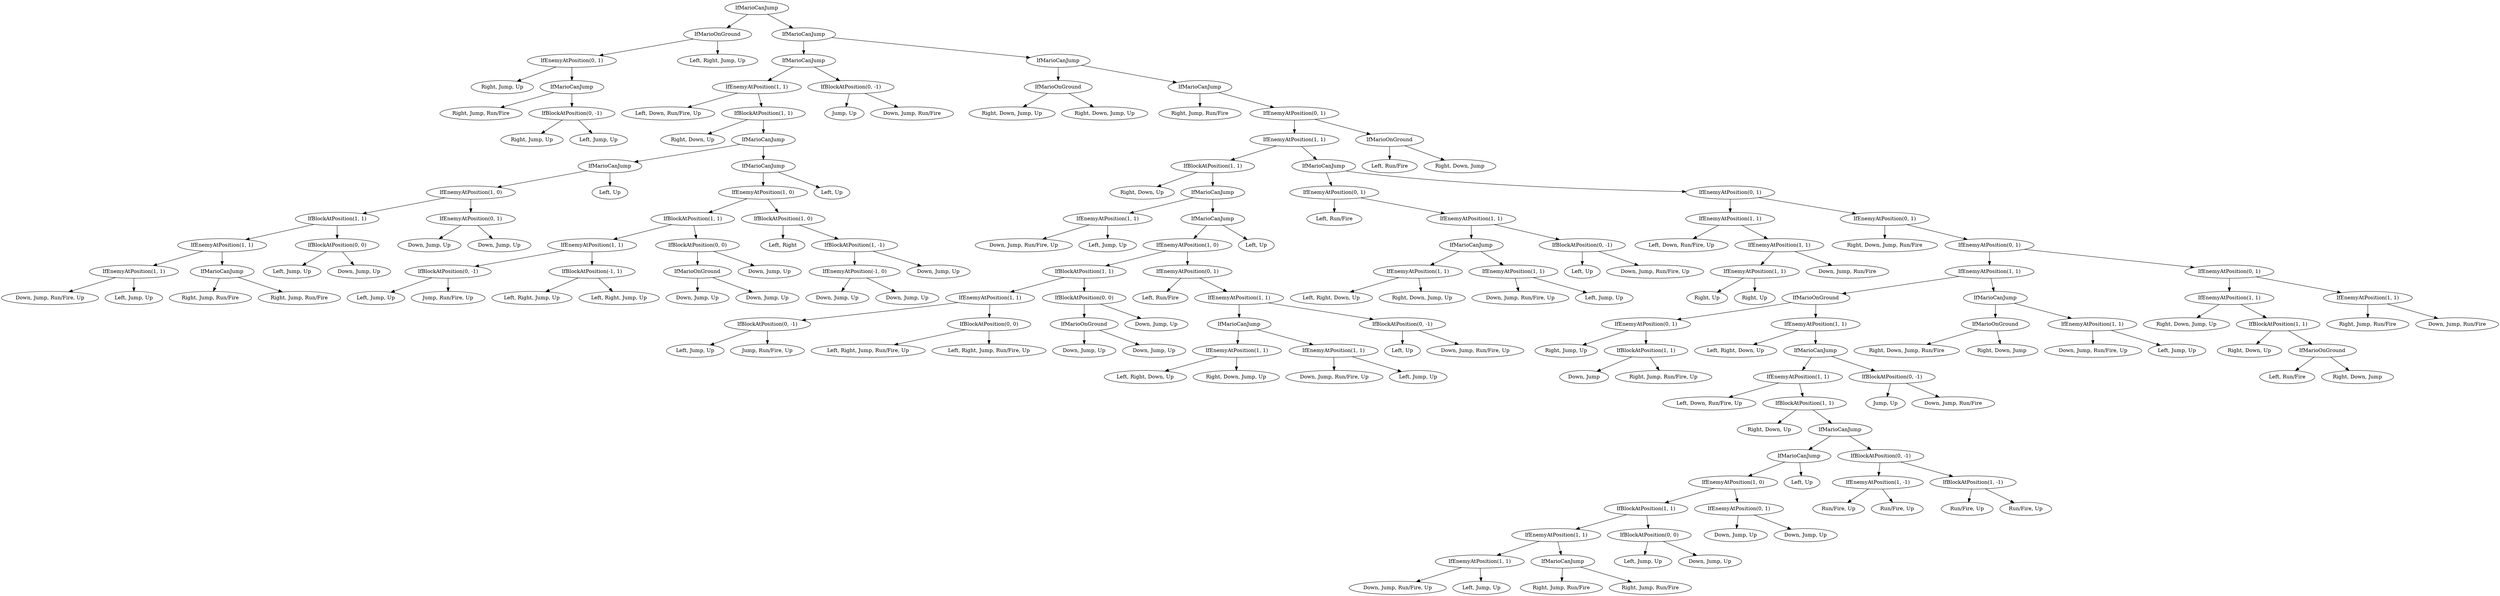 digraph G {
  1 [ label="IfMarioCanJump" ];
  2 [ label="IfMarioOnGround" ];
  3 [ label="IfEnemyAtPosition(0, 1)" ];
  4 [ label="Right, Jump, Up" ];
  5 [ label="IfMarioCanJump" ];
  6 [ label="Right, Jump, Run/Fire" ];
  7 [ label="IfBlockAtPosition(0, -1)" ];
  8 [ label="Right, Jump, Up" ];
  9 [ label="Left, Jump, Up" ];
  10 [ label="Left, Right, Jump, Up" ];
  11 [ label="IfMarioCanJump" ];
  12 [ label="IfMarioCanJump" ];
  13 [ label="IfEnemyAtPosition(1, 1)" ];
  14 [ label="Left, Down, Run/Fire, Up" ];
  15 [ label="IfBlockAtPosition(1, 1)" ];
  16 [ label="Right, Down, Up" ];
  17 [ label="IfMarioCanJump" ];
  18 [ label="IfMarioCanJump" ];
  19 [ label="IfEnemyAtPosition(1, 0)" ];
  20 [ label="IfBlockAtPosition(1, 1)" ];
  21 [ label="IfEnemyAtPosition(1, 1)" ];
  22 [ label="IfEnemyAtPosition(1, 1)" ];
  23 [ label="Down, Jump, Run/Fire, Up" ];
  24 [ label="Left, Jump, Up" ];
  25 [ label="IfMarioCanJump" ];
  26 [ label="Right, Jump, Run/Fire" ];
  27 [ label="Right, Jump, Run/Fire" ];
  28 [ label="IfBlockAtPosition(0, 0)" ];
  29 [ label="Left, Jump, Up" ];
  30 [ label="Down, Jump, Up" ];
  31 [ label="IfEnemyAtPosition(0, 1)" ];
  32 [ label="Down, Jump, Up" ];
  33 [ label="Down, Jump, Up" ];
  34 [ label="Left, Up" ];
  35 [ label="IfMarioCanJump" ];
  36 [ label="IfEnemyAtPosition(1, 0)" ];
  37 [ label="IfBlockAtPosition(1, 1)" ];
  38 [ label="IfEnemyAtPosition(1, 1)" ];
  39 [ label="IfBlockAtPosition(0, -1)" ];
  40 [ label="Left, Jump, Up" ];
  41 [ label="Jump, Run/Fire, Up" ];
  42 [ label="IfBlockAtPosition(-1, 1)" ];
  43 [ label="Left, Right, Jump, Up" ];
  44 [ label="Left, Right, Jump, Up" ];
  45 [ label="IfBlockAtPosition(0, 0)" ];
  46 [ label="IfMarioOnGround" ];
  47 [ label="Down, Jump, Up" ];
  48 [ label="Down, Jump, Up" ];
  49 [ label="Down, Jump, Up" ];
  50 [ label="IfBlockAtPosition(1, 0)" ];
  51 [ label="Left, Right" ];
  52 [ label="IfBlockAtPosition(1, -1)" ];
  53 [ label="IfEnemyAtPosition(-1, 0)" ];
  54 [ label="Down, Jump, Up" ];
  55 [ label="Down, Jump, Up" ];
  56 [ label="Down, Jump, Up" ];
  57 [ label="Left, Up" ];
  58 [ label="IfBlockAtPosition(0, -1)" ];
  59 [ label="Jump, Up" ];
  60 [ label="Down, Jump, Run/Fire" ];
  61 [ label="IfMarioCanJump" ];
  62 [ label="IfMarioOnGround" ];
  63 [ label="Right, Down, Jump, Up" ];
  64 [ label="Right, Down, Jump, Up" ];
  65 [ label="IfMarioCanJump" ];
  66 [ label="Right, Jump, Run/Fire" ];
  67 [ label="IfEnemyAtPosition(0, 1)" ];
  68 [ label="IfEnemyAtPosition(1, 1)" ];
  69 [ label="IfBlockAtPosition(1, 1)" ];
  70 [ label="Right, Down, Up" ];
  71 [ label="IfMarioCanJump" ];
  72 [ label="IfEnemyAtPosition(1, 1)" ];
  73 [ label="Down, Jump, Run/Fire, Up" ];
  74 [ label="Left, Jump, Up" ];
  75 [ label="IfMarioCanJump" ];
  76 [ label="IfEnemyAtPosition(1, 0)" ];
  77 [ label="IfBlockAtPosition(1, 1)" ];
  78 [ label="IfEnemyAtPosition(1, 1)" ];
  79 [ label="IfBlockAtPosition(0, -1)" ];
  80 [ label="Left, Jump, Up" ];
  81 [ label="Jump, Run/Fire, Up" ];
  82 [ label="IfBlockAtPosition(0, 0)" ];
  83 [ label="Left, Right, Jump, Run/Fire, Up" ];
  84 [ label="Left, Right, Jump, Run/Fire, Up" ];
  85 [ label="IfBlockAtPosition(0, 0)" ];
  86 [ label="IfMarioOnGround" ];
  87 [ label="Down, Jump, Up" ];
  88 [ label="Down, Jump, Up" ];
  89 [ label="Down, Jump, Up" ];
  90 [ label="IfEnemyAtPosition(0, 1)" ];
  91 [ label="Left, Run/Fire" ];
  92 [ label="IfEnemyAtPosition(1, 1)" ];
  93 [ label="IfMarioCanJump" ];
  94 [ label="IfEnemyAtPosition(1, 1)" ];
  95 [ label="Left, Right, Down, Up" ];
  96 [ label="Right, Down, Jump, Up" ];
  97 [ label="IfEnemyAtPosition(1, 1)" ];
  98 [ label="Down, Jump, Run/Fire, Up" ];
  99 [ label="Left, Jump, Up" ];
  100 [ label="IfBlockAtPosition(0, -1)" ];
  101 [ label="Left, Up" ];
  102 [ label="Down, Jump, Run/Fire, Up" ];
  103 [ label="Left, Up" ];
  104 [ label="IfMarioCanJump" ];
  105 [ label="IfEnemyAtPosition(0, 1)" ];
  106 [ label="Left, Run/Fire" ];
  107 [ label="IfEnemyAtPosition(1, 1)" ];
  108 [ label="IfMarioCanJump" ];
  109 [ label="IfEnemyAtPosition(1, 1)" ];
  110 [ label="Left, Right, Down, Up" ];
  111 [ label="Right, Down, Jump, Up" ];
  112 [ label="IfEnemyAtPosition(1, 1)" ];
  113 [ label="Down, Jump, Run/Fire, Up" ];
  114 [ label="Left, Jump, Up" ];
  115 [ label="IfBlockAtPosition(0, -1)" ];
  116 [ label="Left, Up" ];
  117 [ label="Down, Jump, Run/Fire, Up" ];
  118 [ label="IfEnemyAtPosition(0, 1)" ];
  119 [ label="IfEnemyAtPosition(1, 1)" ];
  120 [ label="Left, Down, Run/Fire, Up" ];
  121 [ label="IfEnemyAtPosition(1, 1)" ];
  122 [ label="IfEnemyAtPosition(1, 1)" ];
  123 [ label="Right, Up" ];
  124 [ label="Right, Up" ];
  125 [ label="Down, Jump, Run/Fire" ];
  126 [ label="IfEnemyAtPosition(0, 1)" ];
  127 [ label="Right, Down, Jump, Run/Fire" ];
  128 [ label="IfEnemyAtPosition(0, 1)" ];
  129 [ label="IfEnemyAtPosition(1, 1)" ];
  130 [ label="IfMarioOnGround" ];
  131 [ label="IfEnemyAtPosition(0, 1)" ];
  132 [ label="Right, Jump, Up" ];
  133 [ label="IfBlockAtPosition(1, 1)" ];
  134 [ label="Down, Jump" ];
  135 [ label="Right, Jump, Run/Fire, Up" ];
  136 [ label="IfEnemyAtPosition(1, 1)" ];
  137 [ label="Left, Right, Down, Up" ];
  138 [ label="IfMarioCanJump" ];
  139 [ label="IfEnemyAtPosition(1, 1)" ];
  140 [ label="Left, Down, Run/Fire, Up" ];
  141 [ label="IfBlockAtPosition(1, 1)" ];
  142 [ label="Right, Down, Up" ];
  143 [ label="IfMarioCanJump" ];
  144 [ label="IfMarioCanJump" ];
  145 [ label="IfEnemyAtPosition(1, 0)" ];
  146 [ label="IfBlockAtPosition(1, 1)" ];
  147 [ label="IfEnemyAtPosition(1, 1)" ];
  148 [ label="IfEnemyAtPosition(1, 1)" ];
  149 [ label="Down, Jump, Run/Fire, Up" ];
  150 [ label="Left, Jump, Up" ];
  151 [ label="IfMarioCanJump" ];
  152 [ label="Right, Jump, Run/Fire" ];
  153 [ label="Right, Jump, Run/Fire" ];
  154 [ label="IfBlockAtPosition(0, 0)" ];
  155 [ label="Left, Jump, Up" ];
  156 [ label="Down, Jump, Up" ];
  157 [ label="IfEnemyAtPosition(0, 1)" ];
  158 [ label="Down, Jump, Up" ];
  159 [ label="Down, Jump, Up" ];
  160 [ label="Left, Up" ];
  161 [ label="IfBlockAtPosition(0, -1)" ];
  162 [ label="IfEnemyAtPosition(1, -1)" ];
  163 [ label="Run/Fire, Up" ];
  164 [ label="Run/Fire, Up" ];
  165 [ label="IfBlockAtPosition(1, -1)" ];
  166 [ label="Run/Fire, Up" ];
  167 [ label="Run/Fire, Up" ];
  168 [ label="IfBlockAtPosition(0, -1)" ];
  169 [ label="Jump, Up" ];
  170 [ label="Down, Jump, Run/Fire" ];
  171 [ label="IfMarioCanJump" ];
  172 [ label="IfMarioOnGround" ];
  173 [ label="Right, Down, Jump, Run/Fire" ];
  174 [ label="Right, Down, Jump" ];
  175 [ label="IfEnemyAtPosition(1, 1)" ];
  176 [ label="Down, Jump, Run/Fire, Up" ];
  177 [ label="Left, Jump, Up" ];
  178 [ label="IfEnemyAtPosition(0, 1)" ];
  179 [ label="IfEnemyAtPosition(1, 1)" ];
  180 [ label="Right, Down, Jump, Up" ];
  181 [ label="IfBlockAtPosition(1, 1)" ];
  182 [ label="Right, Down, Up" ];
  183 [ label="IfMarioOnGround" ];
  184 [ label="Left, Run/Fire" ];
  185 [ label="Right, Down, Jump" ];
  186 [ label="IfEnemyAtPosition(1, 1)" ];
  187 [ label="Right, Jump, Run/Fire" ];
  188 [ label="Down, Jump, Run/Fire" ];
  189 [ label="IfMarioOnGround" ];
  190 [ label="Left, Run/Fire" ];
  191 [ label="Right, Down, Jump" ];
  7 -> 8;
  7 -> 9;
  5 -> 6;
  5 -> 7;
  3 -> 4;
  3 -> 5;
  2 -> 3;
  2 -> 10;
  22 -> 23;
  22 -> 24;
  25 -> 26;
  25 -> 27;
  21 -> 22;
  21 -> 25;
  28 -> 29;
  28 -> 30;
  20 -> 21;
  20 -> 28;
  31 -> 32;
  31 -> 33;
  19 -> 20;
  19 -> 31;
  18 -> 19;
  18 -> 34;
  39 -> 40;
  39 -> 41;
  42 -> 43;
  42 -> 44;
  38 -> 39;
  38 -> 42;
  46 -> 47;
  46 -> 48;
  45 -> 46;
  45 -> 49;
  37 -> 38;
  37 -> 45;
  53 -> 54;
  53 -> 55;
  52 -> 53;
  52 -> 56;
  50 -> 51;
  50 -> 52;
  36 -> 37;
  36 -> 50;
  35 -> 36;
  35 -> 57;
  17 -> 18;
  17 -> 35;
  15 -> 16;
  15 -> 17;
  13 -> 14;
  13 -> 15;
  58 -> 59;
  58 -> 60;
  12 -> 13;
  12 -> 58;
  62 -> 63;
  62 -> 64;
  72 -> 73;
  72 -> 74;
  79 -> 80;
  79 -> 81;
  82 -> 83;
  82 -> 84;
  78 -> 79;
  78 -> 82;
  86 -> 87;
  86 -> 88;
  85 -> 86;
  85 -> 89;
  77 -> 78;
  77 -> 85;
  94 -> 95;
  94 -> 96;
  97 -> 98;
  97 -> 99;
  93 -> 94;
  93 -> 97;
  100 -> 101;
  100 -> 102;
  92 -> 93;
  92 -> 100;
  90 -> 91;
  90 -> 92;
  76 -> 77;
  76 -> 90;
  75 -> 76;
  75 -> 103;
  71 -> 72;
  71 -> 75;
  69 -> 70;
  69 -> 71;
  109 -> 110;
  109 -> 111;
  112 -> 113;
  112 -> 114;
  108 -> 109;
  108 -> 112;
  115 -> 116;
  115 -> 117;
  107 -> 108;
  107 -> 115;
  105 -> 106;
  105 -> 107;
  122 -> 123;
  122 -> 124;
  121 -> 122;
  121 -> 125;
  119 -> 120;
  119 -> 121;
  133 -> 134;
  133 -> 135;
  131 -> 132;
  131 -> 133;
  148 -> 149;
  148 -> 150;
  151 -> 152;
  151 -> 153;
  147 -> 148;
  147 -> 151;
  154 -> 155;
  154 -> 156;
  146 -> 147;
  146 -> 154;
  157 -> 158;
  157 -> 159;
  145 -> 146;
  145 -> 157;
  144 -> 145;
  144 -> 160;
  162 -> 163;
  162 -> 164;
  165 -> 166;
  165 -> 167;
  161 -> 162;
  161 -> 165;
  143 -> 144;
  143 -> 161;
  141 -> 142;
  141 -> 143;
  139 -> 140;
  139 -> 141;
  168 -> 169;
  168 -> 170;
  138 -> 139;
  138 -> 168;
  136 -> 137;
  136 -> 138;
  130 -> 131;
  130 -> 136;
  172 -> 173;
  172 -> 174;
  175 -> 176;
  175 -> 177;
  171 -> 172;
  171 -> 175;
  129 -> 130;
  129 -> 171;
  183 -> 184;
  183 -> 185;
  181 -> 182;
  181 -> 183;
  179 -> 180;
  179 -> 181;
  186 -> 187;
  186 -> 188;
  178 -> 179;
  178 -> 186;
  128 -> 129;
  128 -> 178;
  126 -> 127;
  126 -> 128;
  118 -> 119;
  118 -> 126;
  104 -> 105;
  104 -> 118;
  68 -> 69;
  68 -> 104;
  189 -> 190;
  189 -> 191;
  67 -> 68;
  67 -> 189;
  65 -> 66;
  65 -> 67;
  61 -> 62;
  61 -> 65;
  11 -> 12;
  11 -> 61;
  1 -> 2;
  1 -> 11;
}
